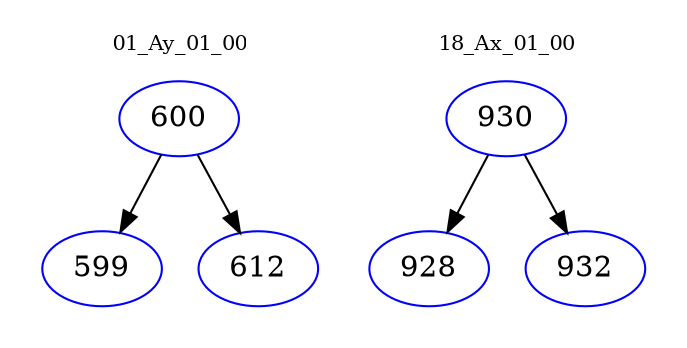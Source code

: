 digraph{
subgraph cluster_0 {
color = white
label = "01_Ay_01_00";
fontsize=10;
T0_600 [label="600", color="blue"]
T0_600 -> T0_599 [color="black"]
T0_599 [label="599", color="blue"]
T0_600 -> T0_612 [color="black"]
T0_612 [label="612", color="blue"]
}
subgraph cluster_1 {
color = white
label = "18_Ax_01_00";
fontsize=10;
T1_930 [label="930", color="blue"]
T1_930 -> T1_928 [color="black"]
T1_928 [label="928", color="blue"]
T1_930 -> T1_932 [color="black"]
T1_932 [label="932", color="blue"]
}
}
